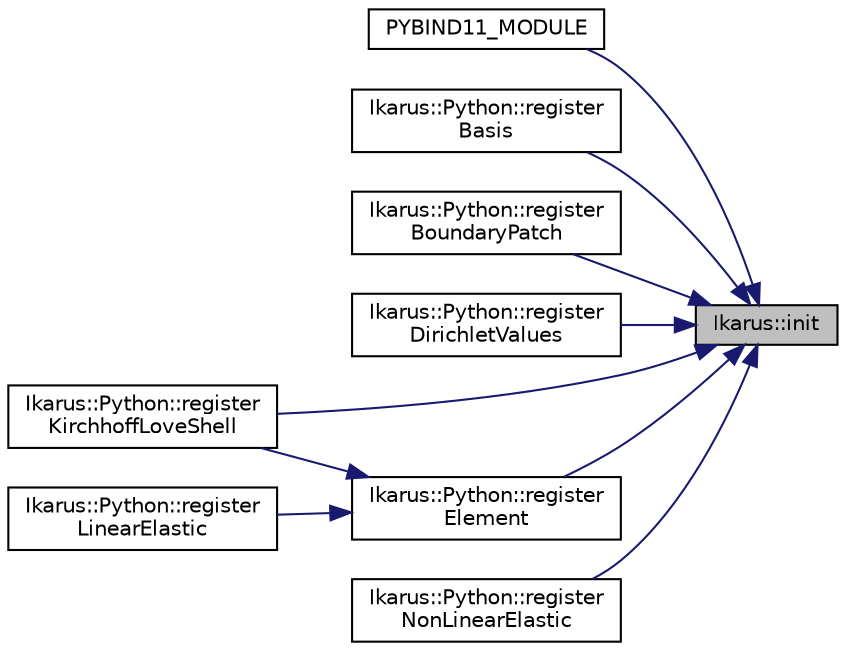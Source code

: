 digraph "Ikarus::init"
{
 // LATEX_PDF_SIZE
  edge [fontname="Helvetica",fontsize="10",labelfontname="Helvetica",labelfontsize="10"];
  node [fontname="Helvetica",fontsize="10",shape=record];
  rankdir="RL";
  Node1 [label="Ikarus::init",height=0.2,width=0.4,color="black", fillcolor="grey75", style="filled", fontcolor="black",tooltip="Initializes the Ikarus framework."];
  Node1 -> Node2 [dir="back",color="midnightblue",fontsize="10",style="solid",fontname="Helvetica"];
  Node2 [label="PYBIND11_MODULE",height=0.2,width=0.4,color="black", fillcolor="white", style="filled",URL="$a00290.html#a0e4f7cface71bec1c24bbed3aaa798d8",tooltip=" "];
  Node1 -> Node3 [dir="back",color="midnightblue",fontsize="10",style="solid",fontname="Helvetica"];
  Node3 [label="Ikarus::Python::register\lBasis",height=0.2,width=0.4,color="black", fillcolor="white", style="filled",URL="$a00317.html#ga3792308fbe7fa149d290329ed46c5bb9",tooltip="Register a Python wrapper for an Ikarus basis class."];
  Node1 -> Node4 [dir="back",color="midnightblue",fontsize="10",style="solid",fontname="Helvetica"];
  Node4 [label="Ikarus::Python::register\lBoundaryPatch",height=0.2,width=0.4,color="black", fillcolor="white", style="filled",URL="$a00335.html#a331fd78be5a4155963abe5829282c8f1",tooltip=" "];
  Node1 -> Node5 [dir="back",color="midnightblue",fontsize="10",style="solid",fontname="Helvetica"];
  Node5 [label="Ikarus::Python::register\lDirichletValues",height=0.2,width=0.4,color="black", fillcolor="white", style="filled",URL="$a00317.html#ga39b6df6adfe4858b13ac71f5830f29f6",tooltip="Register Python bindings for a DirichletValues class."];
  Node1 -> Node6 [dir="back",color="midnightblue",fontsize="10",style="solid",fontname="Helvetica"];
  Node6 [label="Ikarus::Python::register\lElement",height=0.2,width=0.4,color="black", fillcolor="white", style="filled",URL="$a00317.html#ga40f83e4d7b90006b1019add3b1b218b5",tooltip="Register Python bindings for a generic finite element class."];
  Node6 -> Node7 [dir="back",color="midnightblue",fontsize="10",style="solid",fontname="Helvetica"];
  Node7 [label="Ikarus::Python::register\lKirchhoffLoveShell",height=0.2,width=0.4,color="black", fillcolor="white", style="filled",URL="$a00317.html#ga31d84874c3995448666f6a1e070647d2",tooltip="Register Python bindings for a KirchhoffLoveShell class."];
  Node6 -> Node8 [dir="back",color="midnightblue",fontsize="10",style="solid",fontname="Helvetica"];
  Node8 [label="Ikarus::Python::register\lLinearElastic",height=0.2,width=0.4,color="black", fillcolor="white", style="filled",URL="$a00317.html#ga23554c3ebe7088b79af73584b202eff5",tooltip="Register Python bindings for a Linear Elastic class."];
  Node1 -> Node7 [dir="back",color="midnightblue",fontsize="10",style="solid",fontname="Helvetica"];
  Node1 -> Node9 [dir="back",color="midnightblue",fontsize="10",style="solid",fontname="Helvetica"];
  Node9 [label="Ikarus::Python::register\lNonLinearElastic",height=0.2,width=0.4,color="black", fillcolor="white", style="filled",URL="$a00335.html#a4124469fcacfc527cb971b40fe86e244",tooltip=" "];
}
